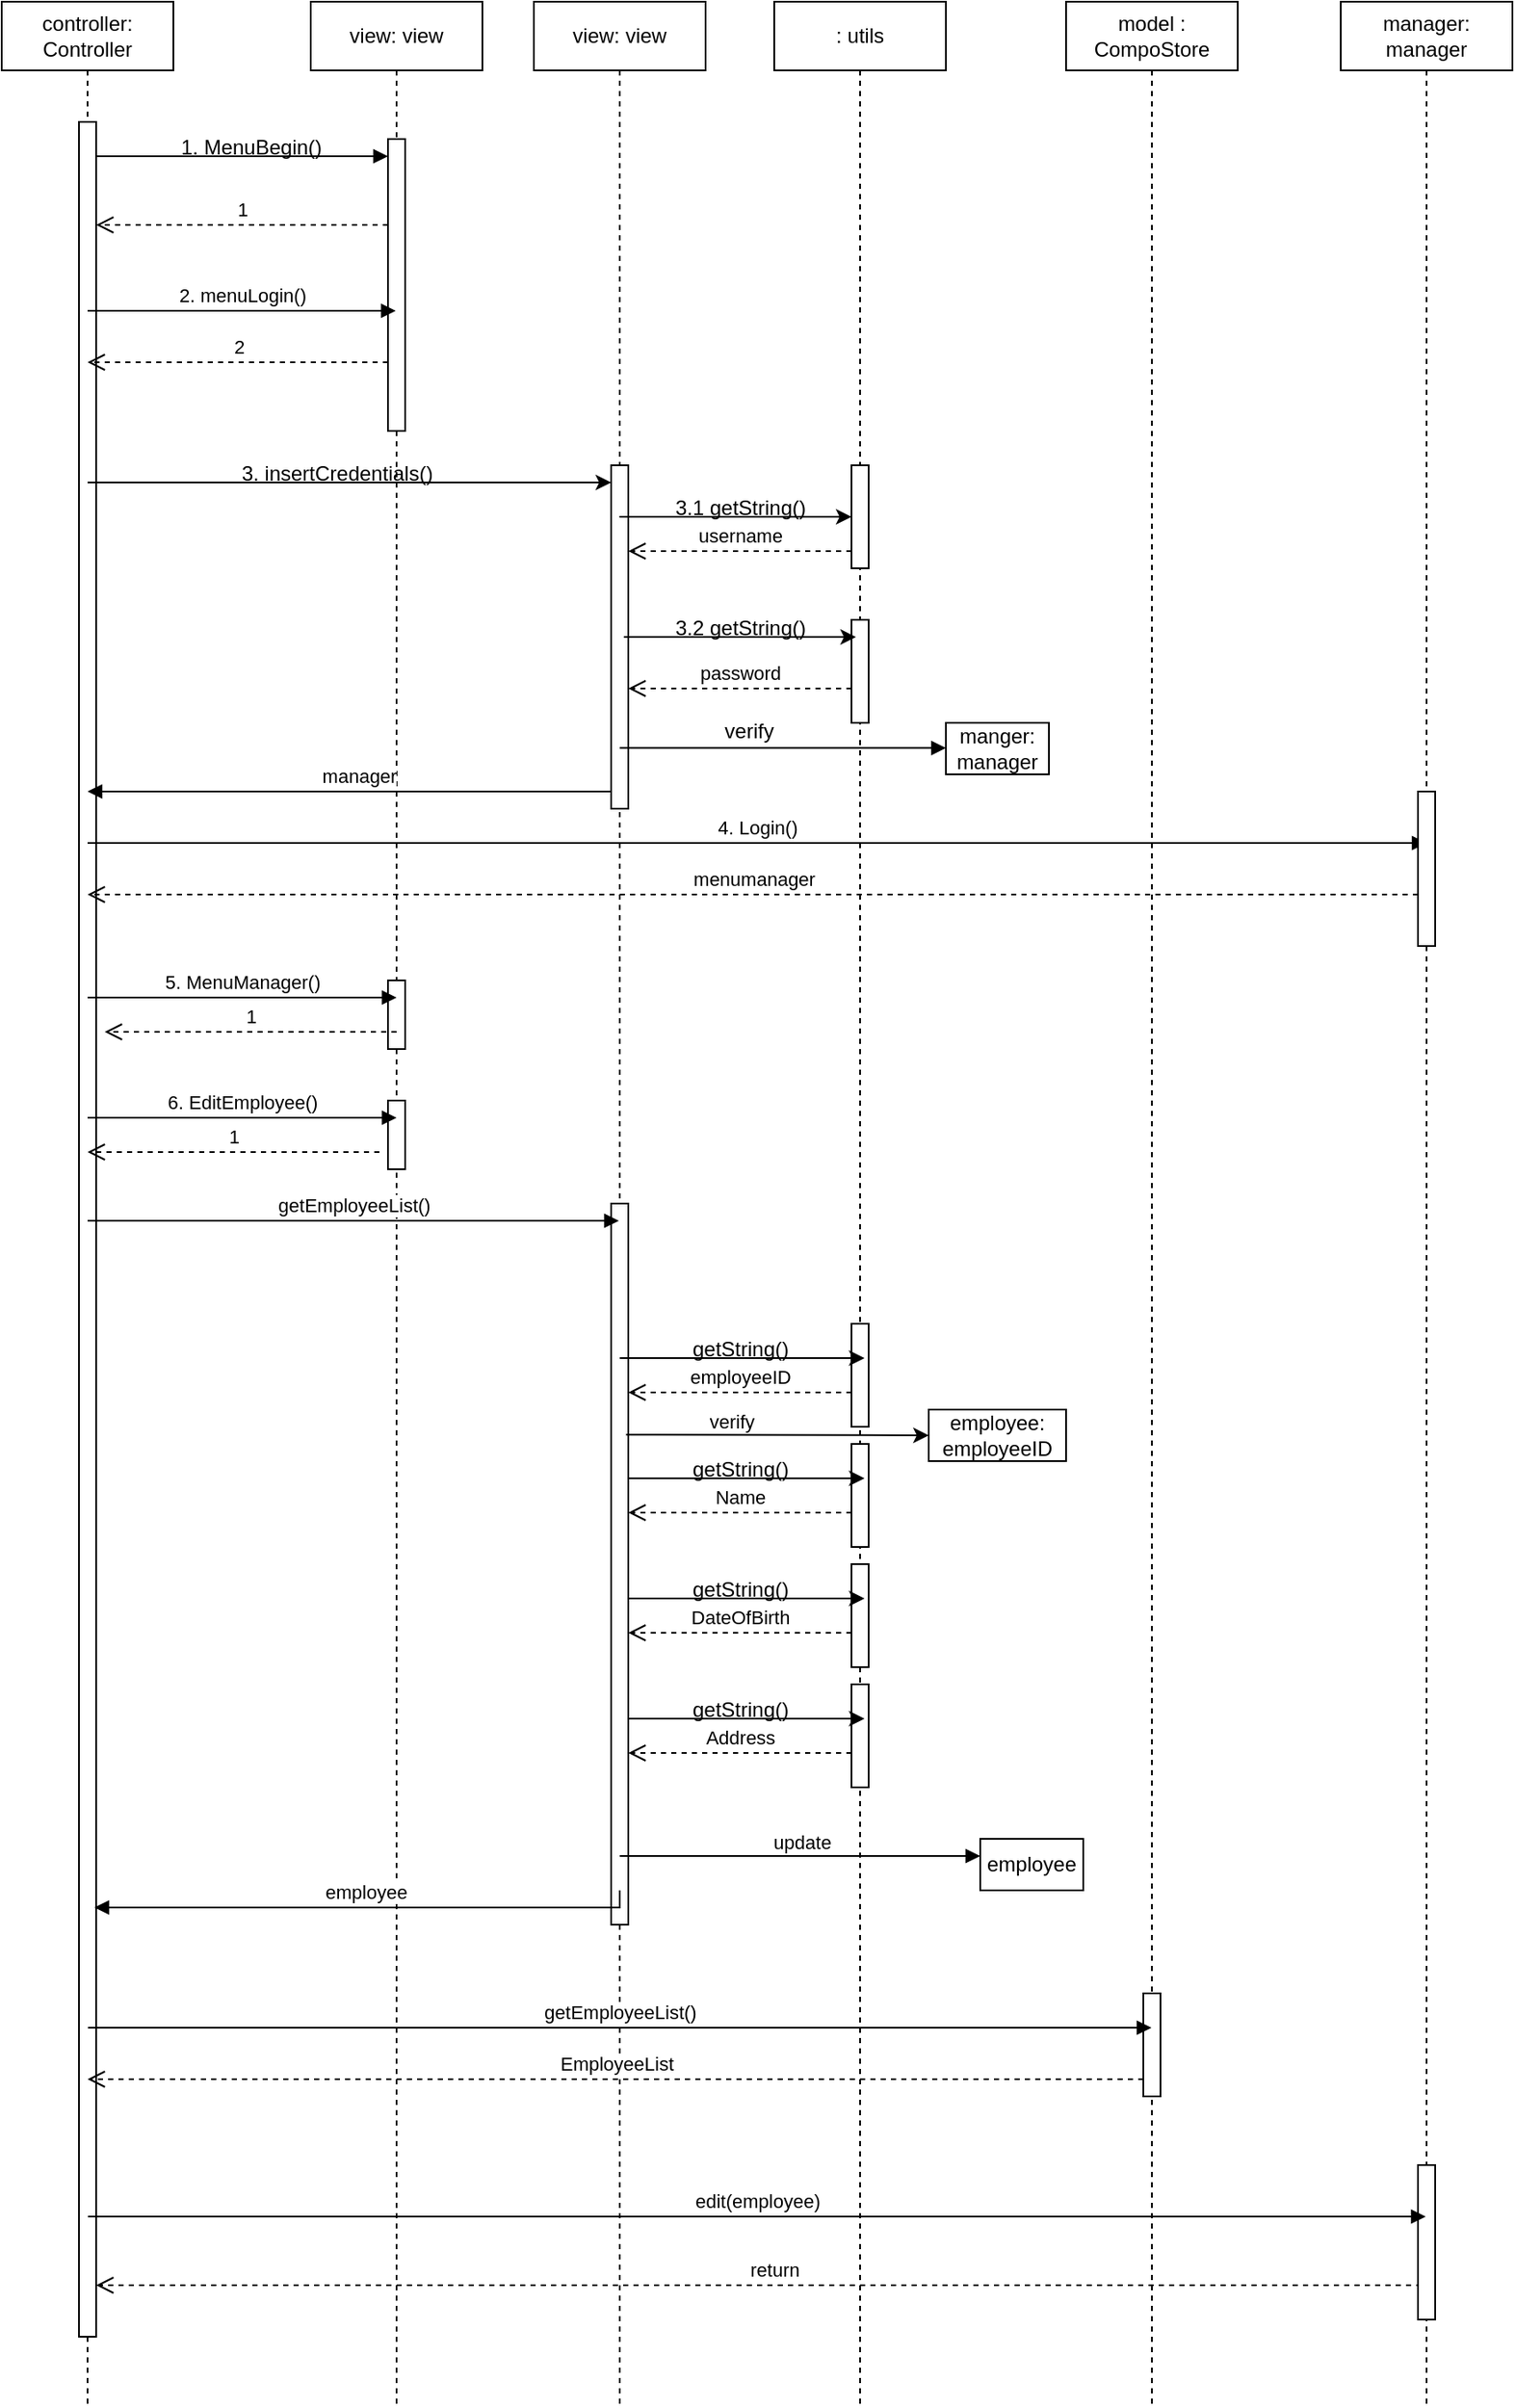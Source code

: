 <mxfile version="24.3.0" type="device">
  <diagram name="Page-1" id="2YBvvXClWsGukQMizWep">
    <mxGraphModel dx="1211" dy="659" grid="1" gridSize="10" guides="1" tooltips="1" connect="1" arrows="1" fold="1" page="1" pageScale="1" pageWidth="850" pageHeight="1100" background="none" math="0" shadow="0">
      <root>
        <mxCell id="0" />
        <mxCell id="1" parent="0" />
        <mxCell id="aM9ryv3xv72pqoxQDRHE-1" value="controller:&lt;div&gt;Controller&lt;/div&gt;" style="shape=umlLifeline;perimeter=lifelinePerimeter;whiteSpace=wrap;html=1;container=0;dropTarget=0;collapsible=0;recursiveResize=0;outlineConnect=0;portConstraint=eastwest;newEdgeStyle={&quot;edgeStyle&quot;:&quot;elbowEdgeStyle&quot;,&quot;elbow&quot;:&quot;vertical&quot;,&quot;curved&quot;:0,&quot;rounded&quot;:0};" parent="1" vertex="1">
          <mxGeometry x="40" y="30" width="100" height="1400" as="geometry" />
        </mxCell>
        <mxCell id="aM9ryv3xv72pqoxQDRHE-2" value="" style="html=1;points=[];perimeter=orthogonalPerimeter;outlineConnect=0;targetShapes=umlLifeline;portConstraint=eastwest;newEdgeStyle={&quot;edgeStyle&quot;:&quot;elbowEdgeStyle&quot;,&quot;elbow&quot;:&quot;vertical&quot;,&quot;curved&quot;:0,&quot;rounded&quot;:0};" parent="aM9ryv3xv72pqoxQDRHE-1" vertex="1">
          <mxGeometry x="45" y="70" width="10" height="1290" as="geometry" />
        </mxCell>
        <mxCell id="aM9ryv3xv72pqoxQDRHE-5" value="view: view" style="shape=umlLifeline;perimeter=lifelinePerimeter;whiteSpace=wrap;html=1;container=0;dropTarget=0;collapsible=0;recursiveResize=0;outlineConnect=0;portConstraint=eastwest;newEdgeStyle={&quot;edgeStyle&quot;:&quot;elbowEdgeStyle&quot;,&quot;elbow&quot;:&quot;vertical&quot;,&quot;curved&quot;:0,&quot;rounded&quot;:0};" parent="1" vertex="1">
          <mxGeometry x="220" y="30" width="100" height="1400" as="geometry" />
        </mxCell>
        <mxCell id="aM9ryv3xv72pqoxQDRHE-6" value="" style="html=1;points=[];perimeter=orthogonalPerimeter;outlineConnect=0;targetShapes=umlLifeline;portConstraint=eastwest;newEdgeStyle={&quot;edgeStyle&quot;:&quot;elbowEdgeStyle&quot;,&quot;elbow&quot;:&quot;vertical&quot;,&quot;curved&quot;:0,&quot;rounded&quot;:0};" parent="aM9ryv3xv72pqoxQDRHE-5" vertex="1">
          <mxGeometry x="45" y="80" width="10" height="170" as="geometry" />
        </mxCell>
        <mxCell id="aUfqGUourOMwga3uavcs-1" value="" style="html=1;points=[];perimeter=orthogonalPerimeter;outlineConnect=0;targetShapes=umlLifeline;portConstraint=eastwest;newEdgeStyle={&quot;edgeStyle&quot;:&quot;elbowEdgeStyle&quot;,&quot;elbow&quot;:&quot;vertical&quot;,&quot;curved&quot;:0,&quot;rounded&quot;:0};" vertex="1" parent="aM9ryv3xv72pqoxQDRHE-5">
          <mxGeometry x="45" y="570" width="10" height="40" as="geometry" />
        </mxCell>
        <mxCell id="aUfqGUourOMwga3uavcs-21" value="" style="html=1;points=[];perimeter=orthogonalPerimeter;outlineConnect=0;targetShapes=umlLifeline;portConstraint=eastwest;newEdgeStyle={&quot;edgeStyle&quot;:&quot;elbowEdgeStyle&quot;,&quot;elbow&quot;:&quot;vertical&quot;,&quot;curved&quot;:0,&quot;rounded&quot;:0};" vertex="1" parent="aM9ryv3xv72pqoxQDRHE-5">
          <mxGeometry x="45" y="640" width="10" height="40" as="geometry" />
        </mxCell>
        <mxCell id="aM9ryv3xv72pqoxQDRHE-7" value="" style="html=1;verticalAlign=bottom;endArrow=block;edgeStyle=elbowEdgeStyle;elbow=vertical;curved=0;rounded=0;" parent="1" source="aM9ryv3xv72pqoxQDRHE-2" target="aM9ryv3xv72pqoxQDRHE-6" edge="1">
          <mxGeometry relative="1" as="geometry">
            <mxPoint x="195" y="130" as="sourcePoint" />
            <Array as="points">
              <mxPoint x="180" y="120" />
            </Array>
          </mxGeometry>
        </mxCell>
        <mxCell id="aM9ryv3xv72pqoxQDRHE-8" value="1" style="html=1;verticalAlign=bottom;endArrow=open;dashed=1;endSize=8;edgeStyle=elbowEdgeStyle;elbow=vertical;curved=0;rounded=0;" parent="1" source="aM9ryv3xv72pqoxQDRHE-6" target="aM9ryv3xv72pqoxQDRHE-2" edge="1">
          <mxGeometry relative="1" as="geometry">
            <mxPoint x="195" y="205" as="targetPoint" />
            <Array as="points">
              <mxPoint x="170" y="160" />
              <mxPoint x="200" y="170" />
              <mxPoint x="190" y="280" />
            </Array>
          </mxGeometry>
        </mxCell>
        <mxCell id="OtDzSWFxN7Lm-R4fC3Uy-4" value="1. MenuBegin()" style="text;html=1;align=center;verticalAlign=middle;resizable=0;points=[];autosize=1;strokeColor=none;fillColor=none;" parent="1" vertex="1">
          <mxGeometry x="130" y="100" width="110" height="30" as="geometry" />
        </mxCell>
        <mxCell id="aM9ryv3xv72pqoxQDRHE-10" value="2" style="html=1;verticalAlign=bottom;endArrow=open;dashed=1;endSize=8;edgeStyle=elbowEdgeStyle;elbow=vertical;curved=0;rounded=0;" parent="1" source="aM9ryv3xv72pqoxQDRHE-6" target="aM9ryv3xv72pqoxQDRHE-1" edge="1">
          <mxGeometry relative="1" as="geometry">
            <mxPoint x="175" y="235" as="targetPoint" />
            <Array as="points">
              <mxPoint x="150" y="240" />
              <mxPoint x="180" y="230" />
            </Array>
            <mxPoint x="260" y="200" as="sourcePoint" />
          </mxGeometry>
        </mxCell>
        <mxCell id="OtDzSWFxN7Lm-R4fC3Uy-6" value="view: view" style="shape=umlLifeline;perimeter=lifelinePerimeter;whiteSpace=wrap;html=1;container=0;dropTarget=0;collapsible=0;recursiveResize=0;outlineConnect=0;portConstraint=eastwest;newEdgeStyle={&quot;edgeStyle&quot;:&quot;elbowEdgeStyle&quot;,&quot;elbow&quot;:&quot;vertical&quot;,&quot;curved&quot;:0,&quot;rounded&quot;:0};" parent="1" vertex="1">
          <mxGeometry x="350" y="30" width="100" height="1400" as="geometry" />
        </mxCell>
        <mxCell id="OtDzSWFxN7Lm-R4fC3Uy-7" value="" style="html=1;points=[];perimeter=orthogonalPerimeter;outlineConnect=0;targetShapes=umlLifeline;portConstraint=eastwest;newEdgeStyle={&quot;edgeStyle&quot;:&quot;elbowEdgeStyle&quot;,&quot;elbow&quot;:&quot;vertical&quot;,&quot;curved&quot;:0,&quot;rounded&quot;:0};" parent="OtDzSWFxN7Lm-R4fC3Uy-6" vertex="1">
          <mxGeometry x="45" y="270" width="10" height="200" as="geometry" />
        </mxCell>
        <mxCell id="aUfqGUourOMwga3uavcs-22" value="" style="html=1;points=[];perimeter=orthogonalPerimeter;outlineConnect=0;targetShapes=umlLifeline;portConstraint=eastwest;newEdgeStyle={&quot;edgeStyle&quot;:&quot;elbowEdgeStyle&quot;,&quot;elbow&quot;:&quot;vertical&quot;,&quot;curved&quot;:0,&quot;rounded&quot;:0};" vertex="1" parent="OtDzSWFxN7Lm-R4fC3Uy-6">
          <mxGeometry x="45" y="700" width="10" height="420" as="geometry" />
        </mxCell>
        <mxCell id="OtDzSWFxN7Lm-R4fC3Uy-8" value="" style="endArrow=classic;html=1;rounded=0;verticalAlign=bottom;" parent="1" target="OtDzSWFxN7Lm-R4fC3Uy-7" edge="1">
          <mxGeometry width="50" height="50" relative="1" as="geometry">
            <mxPoint x="90" y="310" as="sourcePoint" />
            <mxPoint x="390" y="310" as="targetPoint" />
          </mxGeometry>
        </mxCell>
        <mxCell id="OtDzSWFxN7Lm-R4fC3Uy-11" value="3. insertCredentials()" style="text;html=1;align=center;verticalAlign=middle;resizable=0;points=[];autosize=1;strokeColor=none;fillColor=none;" parent="1" vertex="1">
          <mxGeometry x="170" y="290" width="130" height="30" as="geometry" />
        </mxCell>
        <mxCell id="OtDzSWFxN7Lm-R4fC3Uy-12" value="manager" style="html=1;verticalAlign=bottom;endArrow=block;edgeStyle=elbowEdgeStyle;elbow=vertical;curved=0;rounded=0;" parent="1" target="aM9ryv3xv72pqoxQDRHE-1" edge="1">
          <mxGeometry relative="1" as="geometry">
            <mxPoint x="395" y="480" as="sourcePoint" />
            <Array as="points">
              <mxPoint x="170" y="490" />
              <mxPoint x="280" y="480" />
              <mxPoint x="305" y="470" />
              <mxPoint x="275" y="490" />
              <mxPoint x="295" y="480" />
              <mxPoint x="345" y="440" />
            </Array>
            <mxPoint x="89.81" y="480" as="targetPoint" />
          </mxGeometry>
        </mxCell>
        <mxCell id="OtDzSWFxN7Lm-R4fC3Uy-13" value="&lt;div&gt;&lt;br&gt;&lt;/div&gt;&lt;div&gt;&lt;br&gt;&lt;/div&gt;" style="edgeLabel;html=1;align=center;verticalAlign=middle;resizable=0;points=[];" parent="OtDzSWFxN7Lm-R4fC3Uy-12" vertex="1" connectable="0">
          <mxGeometry x="-0.434" y="1" relative="1" as="geometry">
            <mxPoint as="offset" />
          </mxGeometry>
        </mxCell>
        <mxCell id="OtDzSWFxN7Lm-R4fC3Uy-14" value=": utils" style="shape=umlLifeline;perimeter=lifelinePerimeter;whiteSpace=wrap;html=1;container=0;dropTarget=0;collapsible=0;recursiveResize=0;outlineConnect=0;portConstraint=eastwest;newEdgeStyle={&quot;edgeStyle&quot;:&quot;elbowEdgeStyle&quot;,&quot;elbow&quot;:&quot;vertical&quot;,&quot;curved&quot;:0,&quot;rounded&quot;:0};" parent="1" vertex="1">
          <mxGeometry x="490" y="30" width="100" height="1400" as="geometry" />
        </mxCell>
        <mxCell id="OtDzSWFxN7Lm-R4fC3Uy-15" value="" style="html=1;points=[];perimeter=orthogonalPerimeter;outlineConnect=0;targetShapes=umlLifeline;portConstraint=eastwest;newEdgeStyle={&quot;edgeStyle&quot;:&quot;elbowEdgeStyle&quot;,&quot;elbow&quot;:&quot;vertical&quot;,&quot;curved&quot;:0,&quot;rounded&quot;:0};" parent="OtDzSWFxN7Lm-R4fC3Uy-14" vertex="1">
          <mxGeometry x="45" y="270" width="10" height="60" as="geometry" />
        </mxCell>
        <mxCell id="OtDzSWFxN7Lm-R4fC3Uy-16" value="" style="html=1;points=[];perimeter=orthogonalPerimeter;outlineConnect=0;targetShapes=umlLifeline;portConstraint=eastwest;newEdgeStyle={&quot;edgeStyle&quot;:&quot;elbowEdgeStyle&quot;,&quot;elbow&quot;:&quot;vertical&quot;,&quot;curved&quot;:0,&quot;rounded&quot;:0};" parent="OtDzSWFxN7Lm-R4fC3Uy-14" vertex="1">
          <mxGeometry x="45" y="360" width="10" height="60" as="geometry" />
        </mxCell>
        <mxCell id="aUfqGUourOMwga3uavcs-33" value="" style="html=1;points=[];perimeter=orthogonalPerimeter;outlineConnect=0;targetShapes=umlLifeline;portConstraint=eastwest;newEdgeStyle={&quot;edgeStyle&quot;:&quot;elbowEdgeStyle&quot;,&quot;elbow&quot;:&quot;vertical&quot;,&quot;curved&quot;:0,&quot;rounded&quot;:0};" vertex="1" parent="OtDzSWFxN7Lm-R4fC3Uy-14">
          <mxGeometry x="45" y="770" width="10" height="60" as="geometry" />
        </mxCell>
        <mxCell id="aUfqGUourOMwga3uavcs-38" value="" style="html=1;points=[];perimeter=orthogonalPerimeter;outlineConnect=0;targetShapes=umlLifeline;portConstraint=eastwest;newEdgeStyle={&quot;edgeStyle&quot;:&quot;elbowEdgeStyle&quot;,&quot;elbow&quot;:&quot;vertical&quot;,&quot;curved&quot;:0,&quot;rounded&quot;:0};" vertex="1" parent="OtDzSWFxN7Lm-R4fC3Uy-14">
          <mxGeometry x="45" y="840" width="10" height="60" as="geometry" />
        </mxCell>
        <mxCell id="aUfqGUourOMwga3uavcs-39" value="Name" style="html=1;verticalAlign=bottom;endArrow=open;dashed=1;endSize=8;edgeStyle=elbowEdgeStyle;elbow=horizontal;curved=0;rounded=0;" edge="1" parent="OtDzSWFxN7Lm-R4fC3Uy-14">
          <mxGeometry relative="1" as="geometry">
            <mxPoint x="-85" y="880" as="targetPoint" />
            <Array as="points">
              <mxPoint y="880" />
            </Array>
            <mxPoint x="45" y="880" as="sourcePoint" />
          </mxGeometry>
        </mxCell>
        <mxCell id="aUfqGUourOMwga3uavcs-40" value="" style="endArrow=classic;html=1;rounded=0;" edge="1" parent="OtDzSWFxN7Lm-R4fC3Uy-14" source="aUfqGUourOMwga3uavcs-22">
          <mxGeometry width="50" height="50" relative="1" as="geometry">
            <mxPoint x="-82.6" y="860" as="sourcePoint" />
            <mxPoint x="52.59" y="860" as="targetPoint" />
          </mxGeometry>
        </mxCell>
        <mxCell id="aUfqGUourOMwga3uavcs-46" value="" style="html=1;points=[];perimeter=orthogonalPerimeter;outlineConnect=0;targetShapes=umlLifeline;portConstraint=eastwest;newEdgeStyle={&quot;edgeStyle&quot;:&quot;elbowEdgeStyle&quot;,&quot;elbow&quot;:&quot;vertical&quot;,&quot;curved&quot;:0,&quot;rounded&quot;:0};" vertex="1" parent="OtDzSWFxN7Lm-R4fC3Uy-14">
          <mxGeometry x="45" y="910" width="10" height="60" as="geometry" />
        </mxCell>
        <mxCell id="aUfqGUourOMwga3uavcs-47" value="getString()" style="text;html=1;align=center;verticalAlign=middle;resizable=0;points=[];autosize=1;strokeColor=none;fillColor=none;" vertex="1" parent="OtDzSWFxN7Lm-R4fC3Uy-14">
          <mxGeometry x="-60" y="910" width="80" height="30" as="geometry" />
        </mxCell>
        <mxCell id="aUfqGUourOMwga3uavcs-48" value="" style="endArrow=classic;html=1;rounded=0;" edge="1" parent="OtDzSWFxN7Lm-R4fC3Uy-14">
          <mxGeometry width="50" height="50" relative="1" as="geometry">
            <mxPoint x="-85" y="930" as="sourcePoint" />
            <mxPoint x="52.59" y="930" as="targetPoint" />
          </mxGeometry>
        </mxCell>
        <mxCell id="aUfqGUourOMwga3uavcs-49" value="DateOfBirth" style="html=1;verticalAlign=bottom;endArrow=open;dashed=1;endSize=8;edgeStyle=elbowEdgeStyle;elbow=horizontal;curved=0;rounded=0;" edge="1" parent="OtDzSWFxN7Lm-R4fC3Uy-14">
          <mxGeometry relative="1" as="geometry">
            <mxPoint x="-85" y="950" as="targetPoint" />
            <Array as="points">
              <mxPoint y="950" />
            </Array>
            <mxPoint x="45" y="950" as="sourcePoint" />
          </mxGeometry>
        </mxCell>
        <mxCell id="aUfqGUourOMwga3uavcs-50" value="" style="html=1;points=[];perimeter=orthogonalPerimeter;outlineConnect=0;targetShapes=umlLifeline;portConstraint=eastwest;newEdgeStyle={&quot;edgeStyle&quot;:&quot;elbowEdgeStyle&quot;,&quot;elbow&quot;:&quot;vertical&quot;,&quot;curved&quot;:0,&quot;rounded&quot;:0};" vertex="1" parent="OtDzSWFxN7Lm-R4fC3Uy-14">
          <mxGeometry x="45" y="980" width="10" height="60" as="geometry" />
        </mxCell>
        <mxCell id="aUfqGUourOMwga3uavcs-51" value="getString()" style="text;html=1;align=center;verticalAlign=middle;resizable=0;points=[];autosize=1;strokeColor=none;fillColor=none;" vertex="1" parent="OtDzSWFxN7Lm-R4fC3Uy-14">
          <mxGeometry x="-60" y="980" width="80" height="30" as="geometry" />
        </mxCell>
        <mxCell id="aUfqGUourOMwga3uavcs-52" value="" style="endArrow=classic;html=1;rounded=0;" edge="1" parent="OtDzSWFxN7Lm-R4fC3Uy-14">
          <mxGeometry width="50" height="50" relative="1" as="geometry">
            <mxPoint x="-85" y="1000" as="sourcePoint" />
            <mxPoint x="52.59" y="1000" as="targetPoint" />
          </mxGeometry>
        </mxCell>
        <mxCell id="aUfqGUourOMwga3uavcs-53" value="Address" style="html=1;verticalAlign=bottom;endArrow=open;dashed=1;endSize=8;edgeStyle=elbowEdgeStyle;elbow=horizontal;curved=0;rounded=0;" edge="1" parent="OtDzSWFxN7Lm-R4fC3Uy-14">
          <mxGeometry relative="1" as="geometry">
            <mxPoint x="-85" y="1020" as="targetPoint" />
            <Array as="points">
              <mxPoint y="1020" />
            </Array>
            <mxPoint x="45" y="1020" as="sourcePoint" />
          </mxGeometry>
        </mxCell>
        <mxCell id="OtDzSWFxN7Lm-R4fC3Uy-17" value="" style="endArrow=classic;html=1;rounded=0;" parent="1" edge="1">
          <mxGeometry width="50" height="50" relative="1" as="geometry">
            <mxPoint x="399.81" y="330" as="sourcePoint" />
            <mxPoint x="535" y="330" as="targetPoint" />
          </mxGeometry>
        </mxCell>
        <mxCell id="OtDzSWFxN7Lm-R4fC3Uy-18" value="3.1 getString()" style="text;html=1;align=center;verticalAlign=middle;resizable=0;points=[];autosize=1;strokeColor=none;fillColor=none;" parent="1" vertex="1">
          <mxGeometry x="420" y="310" width="100" height="30" as="geometry" />
        </mxCell>
        <mxCell id="OtDzSWFxN7Lm-R4fC3Uy-19" value="username" style="html=1;verticalAlign=bottom;endArrow=open;dashed=1;endSize=8;edgeStyle=elbowEdgeStyle;elbow=vertical;curved=0;rounded=0;" parent="1" target="OtDzSWFxN7Lm-R4fC3Uy-7" edge="1">
          <mxGeometry relative="1" as="geometry">
            <mxPoint x="440" y="350" as="targetPoint" />
            <Array as="points">
              <mxPoint x="490" y="350" />
            </Array>
            <mxPoint x="535" y="350" as="sourcePoint" />
          </mxGeometry>
        </mxCell>
        <mxCell id="OtDzSWFxN7Lm-R4fC3Uy-22" value="" style="endArrow=classic;html=1;rounded=0;" parent="1" edge="1">
          <mxGeometry width="50" height="50" relative="1" as="geometry">
            <mxPoint x="402.4" y="400" as="sourcePoint" />
            <mxPoint x="537.59" y="400" as="targetPoint" />
          </mxGeometry>
        </mxCell>
        <mxCell id="OtDzSWFxN7Lm-R4fC3Uy-23" value="3.2 getString()" style="text;html=1;align=center;verticalAlign=middle;resizable=0;points=[];autosize=1;strokeColor=none;fillColor=none;" parent="1" vertex="1">
          <mxGeometry x="420" y="380" width="100" height="30" as="geometry" />
        </mxCell>
        <mxCell id="OtDzSWFxN7Lm-R4fC3Uy-26" value="password" style="html=1;verticalAlign=bottom;endArrow=open;dashed=1;endSize=8;edgeStyle=elbowEdgeStyle;elbow=vertical;curved=0;rounded=0;" parent="1" edge="1">
          <mxGeometry relative="1" as="geometry">
            <mxPoint x="405" y="430" as="targetPoint" />
            <Array as="points">
              <mxPoint x="490" y="430" />
            </Array>
            <mxPoint x="535" y="430" as="sourcePoint" />
          </mxGeometry>
        </mxCell>
        <mxCell id="OtDzSWFxN7Lm-R4fC3Uy-27" value="manger:&lt;div&gt;manager&lt;/div&gt;" style="rounded=0;whiteSpace=wrap;html=1;" parent="1" vertex="1">
          <mxGeometry x="590" y="450" width="60" height="30" as="geometry" />
        </mxCell>
        <mxCell id="OtDzSWFxN7Lm-R4fC3Uy-28" value="" style="html=1;verticalAlign=bottom;endArrow=block;edgeStyle=elbowEdgeStyle;elbow=vertical;curved=0;rounded=0;entryX=0;entryY=0.5;entryDx=0;entryDy=0;" parent="1" target="OtDzSWFxN7Lm-R4fC3Uy-27" edge="1">
          <mxGeometry relative="1" as="geometry">
            <mxPoint x="400" y="464.66" as="sourcePoint" />
            <Array as="points">
              <mxPoint x="485" y="464.66" />
            </Array>
            <mxPoint x="570" y="464.66" as="targetPoint" />
          </mxGeometry>
        </mxCell>
        <mxCell id="OtDzSWFxN7Lm-R4fC3Uy-29" value="verify" style="text;html=1;align=center;verticalAlign=middle;resizable=0;points=[];autosize=1;strokeColor=none;fillColor=none;" parent="1" vertex="1">
          <mxGeometry x="450" y="440" width="50" height="30" as="geometry" />
        </mxCell>
        <mxCell id="OtDzSWFxN7Lm-R4fC3Uy-30" value="model : CompoStore" style="shape=umlLifeline;perimeter=lifelinePerimeter;whiteSpace=wrap;html=1;container=0;dropTarget=0;collapsible=0;recursiveResize=0;outlineConnect=0;portConstraint=eastwest;newEdgeStyle={&quot;edgeStyle&quot;:&quot;elbowEdgeStyle&quot;,&quot;elbow&quot;:&quot;vertical&quot;,&quot;curved&quot;:0,&quot;rounded&quot;:0};" parent="1" vertex="1">
          <mxGeometry x="660" y="30" width="100" height="1400" as="geometry" />
        </mxCell>
        <mxCell id="aUfqGUourOMwga3uavcs-59" value="" style="html=1;points=[];perimeter=orthogonalPerimeter;outlineConnect=0;targetShapes=umlLifeline;portConstraint=eastwest;newEdgeStyle={&quot;edgeStyle&quot;:&quot;elbowEdgeStyle&quot;,&quot;elbow&quot;:&quot;vertical&quot;,&quot;curved&quot;:0,&quot;rounded&quot;:0};" vertex="1" parent="OtDzSWFxN7Lm-R4fC3Uy-30">
          <mxGeometry x="45" y="1160" width="10" height="60" as="geometry" />
        </mxCell>
        <mxCell id="aM9ryv3xv72pqoxQDRHE-9" value="2. menuLogin()" style="html=1;verticalAlign=bottom;endArrow=block;edgeStyle=elbowEdgeStyle;elbow=vertical;curved=0;rounded=0;" parent="1" source="aM9ryv3xv72pqoxQDRHE-1" target="aM9ryv3xv72pqoxQDRHE-5" edge="1">
          <mxGeometry relative="1" as="geometry">
            <mxPoint x="250" y="210" as="sourcePoint" />
            <Array as="points">
              <mxPoint x="150" y="210" />
              <mxPoint x="175" y="200" />
              <mxPoint x="145" y="220" />
              <mxPoint x="165" y="210" />
              <mxPoint x="215" y="170" />
            </Array>
            <mxPoint x="120" y="200" as="targetPoint" />
          </mxGeometry>
        </mxCell>
        <mxCell id="OtDzSWFxN7Lm-R4fC3Uy-5" value="&lt;div&gt;&lt;br&gt;&lt;/div&gt;&lt;div&gt;&lt;br&gt;&lt;/div&gt;" style="edgeLabel;html=1;align=center;verticalAlign=middle;resizable=0;points=[];" parent="aM9ryv3xv72pqoxQDRHE-9" vertex="1" connectable="0">
          <mxGeometry x="-0.434" y="1" relative="1" as="geometry">
            <mxPoint as="offset" />
          </mxGeometry>
        </mxCell>
        <mxCell id="OtDzSWFxN7Lm-R4fC3Uy-33" value="4. Login()" style="html=1;verticalAlign=bottom;endArrow=block;edgeStyle=elbowEdgeStyle;elbow=vertical;curved=0;rounded=0;" parent="1" edge="1">
          <mxGeometry relative="1" as="geometry">
            <mxPoint x="90" y="520" as="sourcePoint" />
            <Array as="points">
              <mxPoint x="150" y="520" />
              <mxPoint x="175" y="510" />
              <mxPoint x="145" y="530" />
              <mxPoint x="165" y="520" />
              <mxPoint x="215" y="480" />
            </Array>
            <mxPoint x="870" y="520" as="targetPoint" />
          </mxGeometry>
        </mxCell>
        <mxCell id="OtDzSWFxN7Lm-R4fC3Uy-34" value="&lt;div&gt;&lt;br&gt;&lt;/div&gt;&lt;div&gt;&lt;br&gt;&lt;/div&gt;" style="edgeLabel;html=1;align=center;verticalAlign=middle;resizable=0;points=[];" parent="OtDzSWFxN7Lm-R4fC3Uy-33" vertex="1" connectable="0">
          <mxGeometry x="-0.434" y="1" relative="1" as="geometry">
            <mxPoint as="offset" />
          </mxGeometry>
        </mxCell>
        <mxCell id="OtDzSWFxN7Lm-R4fC3Uy-35" value="manager:&lt;div&gt;manager&lt;/div&gt;" style="shape=umlLifeline;perimeter=lifelinePerimeter;whiteSpace=wrap;html=1;container=0;dropTarget=0;collapsible=0;recursiveResize=0;outlineConnect=0;portConstraint=eastwest;newEdgeStyle={&quot;edgeStyle&quot;:&quot;elbowEdgeStyle&quot;,&quot;elbow&quot;:&quot;vertical&quot;,&quot;curved&quot;:0,&quot;rounded&quot;:0};" parent="1" vertex="1">
          <mxGeometry x="820" y="30" width="100" height="1400" as="geometry" />
        </mxCell>
        <mxCell id="OtDzSWFxN7Lm-R4fC3Uy-36" value="" style="html=1;points=[];perimeter=orthogonalPerimeter;outlineConnect=0;targetShapes=umlLifeline;portConstraint=eastwest;newEdgeStyle={&quot;edgeStyle&quot;:&quot;elbowEdgeStyle&quot;,&quot;elbow&quot;:&quot;vertical&quot;,&quot;curved&quot;:0,&quot;rounded&quot;:0};" parent="OtDzSWFxN7Lm-R4fC3Uy-35" vertex="1">
          <mxGeometry x="45" y="460" width="10" height="90" as="geometry" />
        </mxCell>
        <mxCell id="aUfqGUourOMwga3uavcs-15" value="" style="html=1;points=[];perimeter=orthogonalPerimeter;outlineConnect=0;targetShapes=umlLifeline;portConstraint=eastwest;newEdgeStyle={&quot;edgeStyle&quot;:&quot;elbowEdgeStyle&quot;,&quot;elbow&quot;:&quot;vertical&quot;,&quot;curved&quot;:0,&quot;rounded&quot;:0};" vertex="1" parent="OtDzSWFxN7Lm-R4fC3Uy-35">
          <mxGeometry x="45" y="1260" width="10" height="90" as="geometry" />
        </mxCell>
        <mxCell id="OtDzSWFxN7Lm-R4fC3Uy-37" value="menumanager" style="html=1;verticalAlign=bottom;endArrow=open;dashed=1;endSize=8;edgeStyle=elbowEdgeStyle;elbow=vertical;curved=0;rounded=0;" parent="1" target="aM9ryv3xv72pqoxQDRHE-1" edge="1">
          <mxGeometry relative="1" as="geometry">
            <mxPoint x="690" y="550" as="targetPoint" />
            <Array as="points">
              <mxPoint x="750" y="550" />
              <mxPoint x="780" y="540" />
            </Array>
            <mxPoint x="865" y="550" as="sourcePoint" />
          </mxGeometry>
        </mxCell>
        <mxCell id="aUfqGUourOMwga3uavcs-2" value="5. MenuManager()" style="html=1;verticalAlign=bottom;endArrow=block;edgeStyle=elbowEdgeStyle;elbow=vertical;curved=0;rounded=0;" edge="1" parent="1">
          <mxGeometry relative="1" as="geometry">
            <mxPoint x="90" y="610" as="sourcePoint" />
            <Array as="points">
              <mxPoint x="150" y="610" />
              <mxPoint x="175" y="600" />
              <mxPoint x="145" y="620" />
              <mxPoint x="165" y="610" />
              <mxPoint x="215" y="570" />
            </Array>
            <mxPoint x="270" y="610" as="targetPoint" />
          </mxGeometry>
        </mxCell>
        <mxCell id="aUfqGUourOMwga3uavcs-3" value="&lt;div&gt;&lt;br&gt;&lt;/div&gt;&lt;div&gt;&lt;br&gt;&lt;/div&gt;" style="edgeLabel;html=1;align=center;verticalAlign=middle;resizable=0;points=[];" vertex="1" connectable="0" parent="aUfqGUourOMwga3uavcs-2">
          <mxGeometry x="-0.434" y="1" relative="1" as="geometry">
            <mxPoint as="offset" />
          </mxGeometry>
        </mxCell>
        <mxCell id="aUfqGUourOMwga3uavcs-4" value="1" style="html=1;verticalAlign=bottom;endArrow=open;dashed=1;endSize=8;edgeStyle=elbowEdgeStyle;elbow=vertical;curved=0;rounded=0;" edge="1" parent="1">
          <mxGeometry relative="1" as="geometry">
            <mxPoint x="100" y="630" as="targetPoint" />
            <Array as="points">
              <mxPoint x="175" y="630" />
              <mxPoint x="205" y="640" />
              <mxPoint x="195" y="750" />
            </Array>
            <mxPoint x="270" y="630" as="sourcePoint" />
          </mxGeometry>
        </mxCell>
        <mxCell id="aUfqGUourOMwga3uavcs-18" value="6. EditEmployee()" style="html=1;verticalAlign=bottom;endArrow=block;edgeStyle=elbowEdgeStyle;elbow=vertical;curved=0;rounded=0;" edge="1" parent="1">
          <mxGeometry relative="1" as="geometry">
            <mxPoint x="90" y="680" as="sourcePoint" />
            <Array as="points">
              <mxPoint x="150" y="680" />
              <mxPoint x="175" y="670" />
              <mxPoint x="145" y="690" />
              <mxPoint x="165" y="680" />
              <mxPoint x="215" y="640" />
            </Array>
            <mxPoint x="270" y="680" as="targetPoint" />
          </mxGeometry>
        </mxCell>
        <mxCell id="aUfqGUourOMwga3uavcs-19" value="&lt;div&gt;&lt;br&gt;&lt;/div&gt;&lt;div&gt;&lt;br&gt;&lt;/div&gt;" style="edgeLabel;html=1;align=center;verticalAlign=middle;resizable=0;points=[];" vertex="1" connectable="0" parent="aUfqGUourOMwga3uavcs-18">
          <mxGeometry x="-0.434" y="1" relative="1" as="geometry">
            <mxPoint as="offset" />
          </mxGeometry>
        </mxCell>
        <mxCell id="aUfqGUourOMwga3uavcs-20" value="1" style="html=1;verticalAlign=bottom;endArrow=open;dashed=1;endSize=8;edgeStyle=elbowEdgeStyle;elbow=vertical;curved=0;rounded=0;" edge="1" parent="1">
          <mxGeometry relative="1" as="geometry">
            <mxPoint x="90" y="700" as="targetPoint" />
            <Array as="points">
              <mxPoint x="165" y="700" />
              <mxPoint x="195" y="710" />
              <mxPoint x="185" y="820" />
            </Array>
            <mxPoint x="260" y="700" as="sourcePoint" />
          </mxGeometry>
        </mxCell>
        <mxCell id="aUfqGUourOMwga3uavcs-26" value="getEmployeeList()" style="html=1;verticalAlign=bottom;endArrow=block;edgeStyle=elbowEdgeStyle;elbow=vertical;curved=0;rounded=0;" edge="1" parent="1" target="OtDzSWFxN7Lm-R4fC3Uy-6">
          <mxGeometry relative="1" as="geometry">
            <mxPoint x="90" y="740" as="sourcePoint" />
            <Array as="points">
              <mxPoint x="150" y="740" />
              <mxPoint x="175" y="730" />
              <mxPoint x="145" y="750" />
              <mxPoint x="165" y="740" />
              <mxPoint x="215" y="700" />
            </Array>
            <mxPoint x="270" y="740" as="targetPoint" />
          </mxGeometry>
        </mxCell>
        <mxCell id="aUfqGUourOMwga3uavcs-27" value="&lt;div&gt;&lt;br&gt;&lt;/div&gt;&lt;div&gt;&lt;br&gt;&lt;/div&gt;" style="edgeLabel;html=1;align=center;verticalAlign=middle;resizable=0;points=[];" vertex="1" connectable="0" parent="aUfqGUourOMwga3uavcs-26">
          <mxGeometry x="-0.434" y="1" relative="1" as="geometry">
            <mxPoint as="offset" />
          </mxGeometry>
        </mxCell>
        <mxCell id="aUfqGUourOMwga3uavcs-30" value="employeeID" style="html=1;verticalAlign=bottom;endArrow=open;dashed=1;endSize=8;edgeStyle=elbowEdgeStyle;elbow=horizontal;curved=0;rounded=0;" edge="1" parent="1">
          <mxGeometry relative="1" as="geometry">
            <mxPoint x="405" y="840" as="targetPoint" />
            <Array as="points">
              <mxPoint x="490" y="840" />
            </Array>
            <mxPoint x="535" y="840" as="sourcePoint" />
          </mxGeometry>
        </mxCell>
        <mxCell id="aUfqGUourOMwga3uavcs-31" value="getString()" style="text;html=1;align=center;verticalAlign=middle;resizable=0;points=[];autosize=1;strokeColor=none;fillColor=none;" vertex="1" parent="1">
          <mxGeometry x="430" y="800" width="80" height="30" as="geometry" />
        </mxCell>
        <mxCell id="aUfqGUourOMwga3uavcs-32" value="" style="endArrow=classic;html=1;rounded=0;" edge="1" parent="1">
          <mxGeometry width="50" height="50" relative="1" as="geometry">
            <mxPoint x="400" y="820" as="sourcePoint" />
            <mxPoint x="542.59" y="820" as="targetPoint" />
          </mxGeometry>
        </mxCell>
        <mxCell id="aUfqGUourOMwga3uavcs-41" value="getString()" style="text;html=1;align=center;verticalAlign=middle;resizable=0;points=[];autosize=1;strokeColor=none;fillColor=none;" vertex="1" parent="1">
          <mxGeometry x="430" y="870" width="80" height="30" as="geometry" />
        </mxCell>
        <mxCell id="aUfqGUourOMwga3uavcs-58" value="" style="html=1;verticalAlign=bottom;endArrow=block;edgeStyle=elbowEdgeStyle;elbow=vertical;curved=0;rounded=0;" edge="1" parent="1">
          <mxGeometry relative="1" as="geometry">
            <mxPoint x="400" y="1110" as="sourcePoint" />
            <Array as="points">
              <mxPoint x="485" y="1110" />
            </Array>
            <mxPoint x="610" y="1110" as="targetPoint" />
          </mxGeometry>
        </mxCell>
        <mxCell id="aUfqGUourOMwga3uavcs-60" value="&lt;div&gt;update&lt;/div&gt;&lt;div&gt;&lt;br&gt;&lt;/div&gt;" style="edgeLabel;html=1;align=center;verticalAlign=middle;resizable=1;points=[];movable=1;rotatable=1;deletable=1;editable=1;locked=0;connectable=1;fillOpacity=0;strokeOpacity=0;labelBackgroundColor=none;" vertex="1" connectable="0" parent="aUfqGUourOMwga3uavcs-58">
          <mxGeometry x="0.01" y="1" relative="1" as="geometry">
            <mxPoint as="offset" />
          </mxGeometry>
        </mxCell>
        <mxCell id="aUfqGUourOMwga3uavcs-61" value="employee" style="rounded=0;whiteSpace=wrap;html=1;" vertex="1" parent="1">
          <mxGeometry x="610" y="1100" width="60" height="30" as="geometry" />
        </mxCell>
        <mxCell id="aUfqGUourOMwga3uavcs-62" value="employee" style="html=1;verticalAlign=bottom;endArrow=block;edgeStyle=elbowEdgeStyle;elbow=vertical;curved=0;rounded=0;" edge="1" parent="1">
          <mxGeometry relative="1" as="geometry">
            <mxPoint x="400" y="1130" as="sourcePoint" />
            <Array as="points">
              <mxPoint x="175" y="1140" />
              <mxPoint x="285" y="1130" />
              <mxPoint x="310" y="1120" />
              <mxPoint x="280" y="1140" />
              <mxPoint x="300" y="1130" />
              <mxPoint x="350" y="1090" />
            </Array>
            <mxPoint x="94" y="1140" as="targetPoint" />
          </mxGeometry>
        </mxCell>
        <mxCell id="aUfqGUourOMwga3uavcs-63" value="&lt;div&gt;&lt;br&gt;&lt;/div&gt;&lt;div&gt;&lt;br&gt;&lt;/div&gt;" style="edgeLabel;html=1;align=center;verticalAlign=middle;resizable=0;points=[];" vertex="1" connectable="0" parent="aUfqGUourOMwga3uavcs-62">
          <mxGeometry x="-0.434" y="1" relative="1" as="geometry">
            <mxPoint as="offset" />
          </mxGeometry>
        </mxCell>
        <mxCell id="aUfqGUourOMwga3uavcs-65" value="getEmployeeList()" style="html=1;verticalAlign=bottom;endArrow=block;edgeStyle=elbowEdgeStyle;elbow=vertical;curved=0;rounded=0;" edge="1" parent="1">
          <mxGeometry relative="1" as="geometry">
            <mxPoint x="90.25" y="1210" as="sourcePoint" />
            <Array as="points">
              <mxPoint x="150.25" y="1210" />
              <mxPoint x="175.25" y="1200" />
              <mxPoint x="145.25" y="1220" />
              <mxPoint x="165.25" y="1210" />
              <mxPoint x="215.25" y="1170" />
            </Array>
            <mxPoint x="709.75" y="1210.0" as="targetPoint" />
          </mxGeometry>
        </mxCell>
        <mxCell id="aUfqGUourOMwga3uavcs-66" value="&lt;div&gt;&lt;br&gt;&lt;/div&gt;&lt;div&gt;&lt;br&gt;&lt;/div&gt;" style="edgeLabel;html=1;align=center;verticalAlign=middle;resizable=0;points=[];" vertex="1" connectable="0" parent="aUfqGUourOMwga3uavcs-65">
          <mxGeometry x="-0.434" y="1" relative="1" as="geometry">
            <mxPoint as="offset" />
          </mxGeometry>
        </mxCell>
        <mxCell id="aUfqGUourOMwga3uavcs-82" value="EmployeeList" style="html=1;verticalAlign=bottom;endArrow=open;dashed=1;endSize=8;edgeStyle=elbowEdgeStyle;elbow=vertical;curved=0;rounded=0;" edge="1" parent="1" source="aUfqGUourOMwga3uavcs-59" target="aM9ryv3xv72pqoxQDRHE-1">
          <mxGeometry relative="1" as="geometry">
            <mxPoint x="540" y="1230" as="targetPoint" />
            <Array as="points">
              <mxPoint x="450" y="1240" />
              <mxPoint x="615" y="1230" />
              <mxPoint x="645" y="1240" />
              <mxPoint x="635" y="1350" />
            </Array>
            <mxPoint x="700" y="1230" as="sourcePoint" />
          </mxGeometry>
        </mxCell>
        <mxCell id="aUfqGUourOMwga3uavcs-83" value="edit(employee)" style="html=1;verticalAlign=bottom;endArrow=block;edgeStyle=elbowEdgeStyle;elbow=vertical;curved=0;rounded=0;" edge="1" parent="1" target="OtDzSWFxN7Lm-R4fC3Uy-35">
          <mxGeometry x="-0.0" relative="1" as="geometry">
            <mxPoint x="90.25" y="1320" as="sourcePoint" />
            <Array as="points">
              <mxPoint x="150.25" y="1320" />
              <mxPoint x="175.25" y="1310" />
              <mxPoint x="145.25" y="1330" />
              <mxPoint x="165.25" y="1320" />
              <mxPoint x="215.25" y="1280" />
            </Array>
            <mxPoint x="709.75" y="1320.0" as="targetPoint" />
            <mxPoint as="offset" />
          </mxGeometry>
        </mxCell>
        <mxCell id="aUfqGUourOMwga3uavcs-84" value="&lt;div&gt;&lt;br&gt;&lt;/div&gt;&lt;div&gt;&lt;br&gt;&lt;/div&gt;" style="edgeLabel;html=1;align=center;verticalAlign=middle;resizable=0;points=[];" vertex="1" connectable="0" parent="aUfqGUourOMwga3uavcs-83">
          <mxGeometry x="-0.434" y="1" relative="1" as="geometry">
            <mxPoint as="offset" />
          </mxGeometry>
        </mxCell>
        <mxCell id="aUfqGUourOMwga3uavcs-85" value="return" style="html=1;verticalAlign=bottom;endArrow=open;dashed=1;endSize=8;edgeStyle=elbowEdgeStyle;elbow=vertical;curved=0;rounded=0;" edge="1" parent="1" target="aM9ryv3xv72pqoxQDRHE-2">
          <mxGeometry relative="1" as="geometry">
            <mxPoint x="250" y="1340" as="targetPoint" />
            <Array as="points">
              <mxPoint x="220" y="1360" />
              <mxPoint x="610" y="1340" />
              <mxPoint x="775" y="1330" />
              <mxPoint x="805" y="1340" />
              <mxPoint x="795" y="1450" />
            </Array>
            <mxPoint x="865" y="1340" as="sourcePoint" />
          </mxGeometry>
        </mxCell>
        <mxCell id="aUfqGUourOMwga3uavcs-86" value="employee:&lt;div&gt;employeeID&lt;/div&gt;" style="rounded=0;whiteSpace=wrap;html=1;" vertex="1" parent="1">
          <mxGeometry x="580" y="850" width="80" height="30" as="geometry" />
        </mxCell>
        <mxCell id="aUfqGUourOMwga3uavcs-88" value="" style="endArrow=classic;html=1;rounded=0;entryX=0;entryY=0.5;entryDx=0;entryDy=0;" edge="1" parent="1" target="aUfqGUourOMwga3uavcs-86">
          <mxGeometry width="50" height="50" relative="1" as="geometry">
            <mxPoint x="403.7" y="864.57" as="sourcePoint" />
            <mxPoint x="546.29" y="864.57" as="targetPoint" />
          </mxGeometry>
        </mxCell>
        <mxCell id="aUfqGUourOMwga3uavcs-89" value="verify&lt;div&gt;&lt;br&gt;&lt;/div&gt;" style="edgeLabel;html=1;align=center;verticalAlign=middle;resizable=0;points=[];labelBackgroundColor=none;" vertex="1" connectable="0" parent="aUfqGUourOMwga3uavcs-88">
          <mxGeometry x="-0.309" y="1" relative="1" as="geometry">
            <mxPoint as="offset" />
          </mxGeometry>
        </mxCell>
      </root>
    </mxGraphModel>
  </diagram>
</mxfile>
